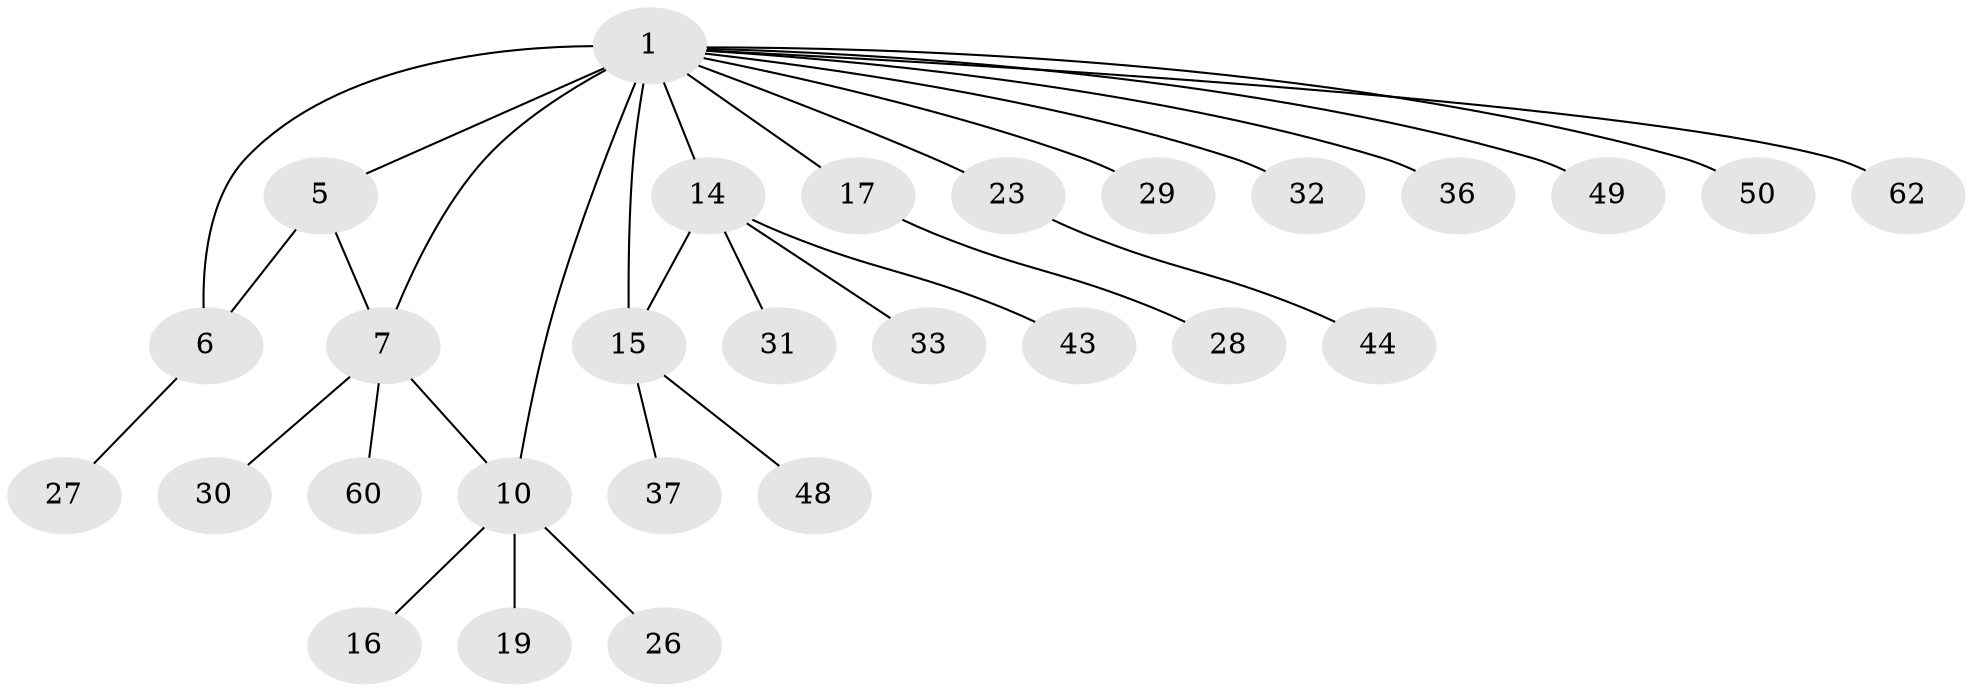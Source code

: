 // original degree distribution, {4: 0.04225352112676056, 5: 0.04225352112676056, 7: 0.056338028169014086, 10: 0.014084507042253521, 3: 0.1267605633802817, 8: 0.028169014084507043, 2: 0.1267605633802817, 1: 0.5633802816901409}
// Generated by graph-tools (version 1.1) at 2025/19/03/04/25 18:19:46]
// undirected, 28 vertices, 31 edges
graph export_dot {
graph [start="1"]
  node [color=gray90,style=filled];
  1 [super="+3+34+4+2"];
  5 [super="+39"];
  6 [super="+38+66"];
  7 [super="+40+24+20+9+59+8"];
  10 [super="+11+12"];
  14 [super="+35"];
  15;
  16 [super="+21+61"];
  17;
  19;
  23 [super="+67"];
  26;
  27;
  28 [super="+57"];
  29 [super="+54"];
  30 [super="+58"];
  31;
  32;
  33;
  36 [super="+51"];
  37;
  43;
  44;
  48;
  49;
  50;
  60;
  62;
  1 -- 49;
  1 -- 36;
  1 -- 10 [weight=5];
  1 -- 29;
  1 -- 62;
  1 -- 32;
  1 -- 5;
  1 -- 6;
  1 -- 7 [weight=2];
  1 -- 14 [weight=2];
  1 -- 15;
  1 -- 17;
  1 -- 50;
  1 -- 23;
  5 -- 6;
  5 -- 7;
  6 -- 27;
  7 -- 60;
  7 -- 10;
  7 -- 30;
  10 -- 19;
  10 -- 16;
  10 -- 26;
  14 -- 15;
  14 -- 31;
  14 -- 33;
  14 -- 43;
  15 -- 37;
  15 -- 48;
  17 -- 28;
  23 -- 44;
}
